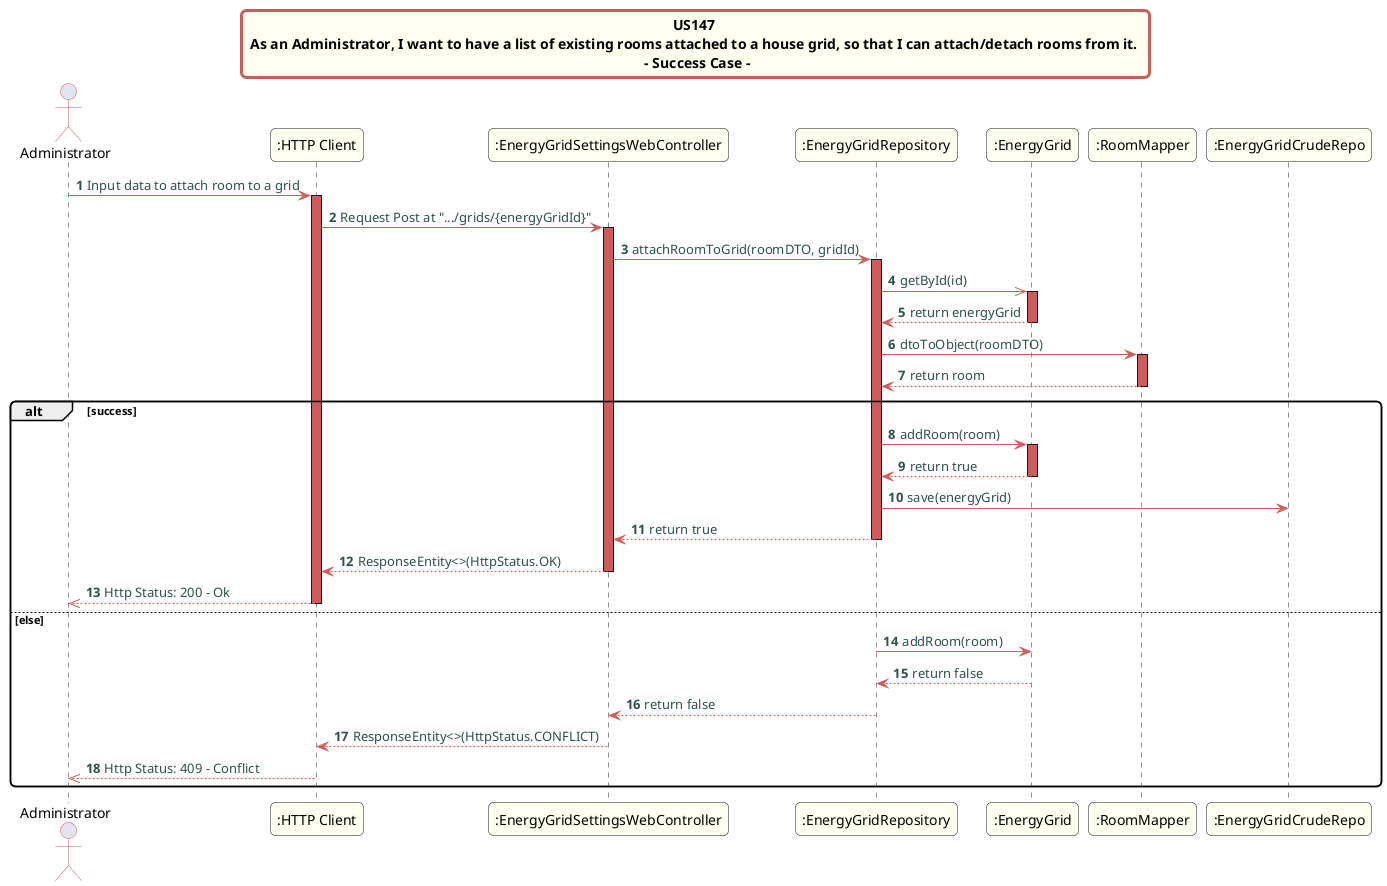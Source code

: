@startuml
skinparam titleBorderRoundCorner 10
skinparam titleBorderThickness 3
skinparam titleBorderColor indianred
skinparam titleBackgroundColor ivory
skinparam FontName quicksand

skinparam actor {
 	BorderColor indianred
 	}

 skinparam sequence {
 	LifeLineBackgroundColor indianred
 	ParticipantBackgroundColor ivory
 }

 skinparam roundcorner 10

 skinparam component {
   arrowThickness 1
   ArrowFontName Verdana
   ArrowColor indianred
   ArrowFontColor darkslategrey
 }
title US147 \n As an Administrator, I want to have a list of existing rooms attached to a house grid, so that I can attach/detach rooms from it.  \n - Success Case -
autonumber
actor "Administrator"
"Administrator" -> ":HTTP Client":  Input data to attach room to a grid
activate ":HTTP Client"
":HTTP Client" -> ":EnergyGridSettingsWebController":  Request Post at ".../grids/{energyGridId}"
activate ":EnergyGridSettingsWebController"
":EnergyGridSettingsWebController" -> ":EnergyGridRepository": attachRoomToGrid(roomDTO, gridId)
activate ":EnergyGridRepository"
":EnergyGridRepository" ->> ":EnergyGrid": getById(id)
activate ":EnergyGrid"
":EnergyGrid" --> ":EnergyGridRepository": return energyGrid
deactivate ":EnergyGrid"
":EnergyGridRepository" -> ":RoomMapper": dtoToObject(roomDTO)
activate ":RoomMapper"
":RoomMapper" --> ":EnergyGridRepository" : return room
deactivate ":RoomMapper"
alt success
":EnergyGridRepository" -> ":EnergyGrid": addRoom(room)
activate ":EnergyGrid"
":EnergyGrid" --> ":EnergyGridRepository" : return true
deactivate ":EnergyGrid"
":EnergyGridRepository" -> ":EnergyGridCrudeRepo" : save(energyGrid)
":EnergyGridRepository" --> ":EnergyGridSettingsWebController": return true
deactivate ":EnergyGridRepository"
":EnergyGridSettingsWebController" --> ":HTTP Client": ResponseEntity<>(HttpStatus.OK)
deactivate ":EnergyGridSettingsWebController"
":HTTP Client" -->> "Administrator": Http Status: 200 - Ok
deactivate ":HTTP Client"
else else
":EnergyGridRepository" -> ":EnergyGrid": addRoom(room)
":EnergyGrid" --> ":EnergyGridRepository" : return false
":EnergyGridRepository" --> ":EnergyGridSettingsWebController": return false
":EnergyGridSettingsWebController" --> ":HTTP Client": ResponseEntity<>(HttpStatus.CONFLICT)
":HTTP Client" -->> "Administrator": Http Status: 409 - Conflict
end
@enduml